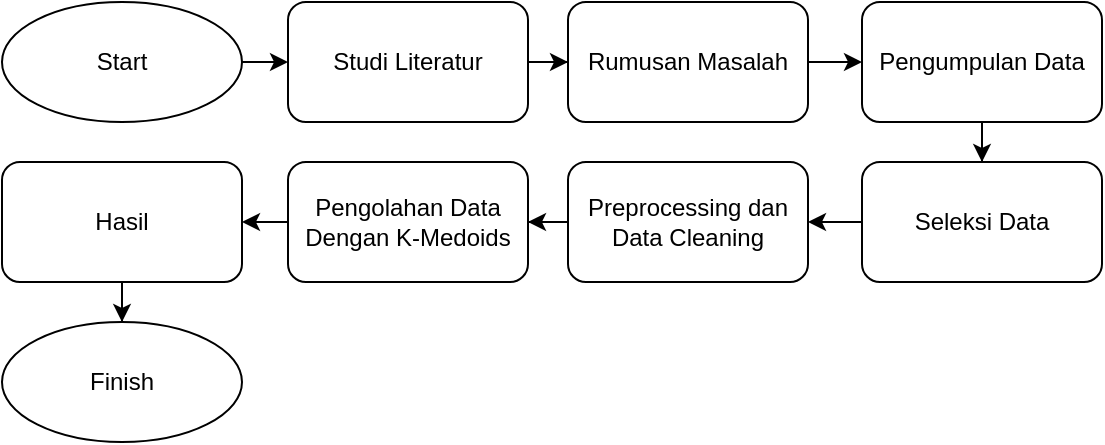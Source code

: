 <mxfile version="22.1.9" type="github">
  <diagram name="Halaman-1" id="tfu84iD6Q-KbrGvrIhdy">
    <mxGraphModel dx="1134" dy="703" grid="1" gridSize="10" guides="1" tooltips="1" connect="1" arrows="1" fold="1" page="1" pageScale="1" pageWidth="827" pageHeight="1169" math="0" shadow="0">
      <root>
        <mxCell id="0" />
        <mxCell id="1" parent="0" />
        <mxCell id="r1Lg7hQq3FBmet4zmhlR-9" value="" style="edgeStyle=orthogonalEdgeStyle;rounded=0;orthogonalLoop=1;jettySize=auto;html=1;" parent="1" source="r1Lg7hQq3FBmet4zmhlR-1" target="r1Lg7hQq3FBmet4zmhlR-2" edge="1">
          <mxGeometry relative="1" as="geometry" />
        </mxCell>
        <mxCell id="r1Lg7hQq3FBmet4zmhlR-1" value="Start" style="ellipse;whiteSpace=wrap;html=1;" parent="1" vertex="1">
          <mxGeometry x="170" y="110" width="120" height="60" as="geometry" />
        </mxCell>
        <mxCell id="r1Lg7hQq3FBmet4zmhlR-10" value="" style="edgeStyle=orthogonalEdgeStyle;rounded=0;orthogonalLoop=1;jettySize=auto;html=1;" parent="1" source="r1Lg7hQq3FBmet4zmhlR-2" target="r1Lg7hQq3FBmet4zmhlR-3" edge="1">
          <mxGeometry relative="1" as="geometry" />
        </mxCell>
        <mxCell id="r1Lg7hQq3FBmet4zmhlR-2" value="Studi Literatur" style="rounded=1;whiteSpace=wrap;html=1;fontFamily=Helvetica;" parent="1" vertex="1">
          <mxGeometry x="313" y="110" width="120" height="60" as="geometry" />
        </mxCell>
        <mxCell id="r1Lg7hQq3FBmet4zmhlR-11" value="" style="edgeStyle=orthogonalEdgeStyle;rounded=0;orthogonalLoop=1;jettySize=auto;html=1;" parent="1" source="r1Lg7hQq3FBmet4zmhlR-3" target="r1Lg7hQq3FBmet4zmhlR-4" edge="1">
          <mxGeometry relative="1" as="geometry" />
        </mxCell>
        <mxCell id="r1Lg7hQq3FBmet4zmhlR-3" value="Rumusan Masalah" style="rounded=1;whiteSpace=wrap;html=1;fontFamily=Helvetica;" parent="1" vertex="1">
          <mxGeometry x="453" y="110" width="120" height="60" as="geometry" />
        </mxCell>
        <mxCell id="r1Lg7hQq3FBmet4zmhlR-12" value="" style="edgeStyle=orthogonalEdgeStyle;rounded=0;orthogonalLoop=1;jettySize=auto;html=1;" parent="1" source="r1Lg7hQq3FBmet4zmhlR-4" target="r1Lg7hQq3FBmet4zmhlR-5" edge="1">
          <mxGeometry relative="1" as="geometry" />
        </mxCell>
        <mxCell id="r1Lg7hQq3FBmet4zmhlR-4" value="Pengumpulan Data" style="rounded=1;whiteSpace=wrap;html=1;fontFamily=Helvetica;" parent="1" vertex="1">
          <mxGeometry x="600" y="110" width="120" height="60" as="geometry" />
        </mxCell>
        <mxCell id="r1Lg7hQq3FBmet4zmhlR-13" value="" style="edgeStyle=orthogonalEdgeStyle;rounded=0;orthogonalLoop=1;jettySize=auto;html=1;" parent="1" source="r1Lg7hQq3FBmet4zmhlR-5" target="r1Lg7hQq3FBmet4zmhlR-6" edge="1">
          <mxGeometry relative="1" as="geometry" />
        </mxCell>
        <mxCell id="r1Lg7hQq3FBmet4zmhlR-5" value="Seleksi Data" style="rounded=1;whiteSpace=wrap;html=1;fontFamily=Helvetica;" parent="1" vertex="1">
          <mxGeometry x="600" y="190" width="120" height="60" as="geometry" />
        </mxCell>
        <mxCell id="Lng2LHS_bMLDF6Fl78YX-2" value="" style="edgeStyle=orthogonalEdgeStyle;rounded=0;orthogonalLoop=1;jettySize=auto;html=1;" edge="1" parent="1" source="r1Lg7hQq3FBmet4zmhlR-6" target="Lng2LHS_bMLDF6Fl78YX-1">
          <mxGeometry relative="1" as="geometry" />
        </mxCell>
        <mxCell id="r1Lg7hQq3FBmet4zmhlR-6" value="Preprocessing dan Data Cleaning" style="rounded=1;whiteSpace=wrap;html=1;fontFamily=Helvetica;" parent="1" vertex="1">
          <mxGeometry x="453" y="190" width="120" height="60" as="geometry" />
        </mxCell>
        <mxCell id="r1Lg7hQq3FBmet4zmhlR-15" value="" style="edgeStyle=orthogonalEdgeStyle;rounded=0;orthogonalLoop=1;jettySize=auto;html=1;" parent="1" source="r1Lg7hQq3FBmet4zmhlR-7" target="r1Lg7hQq3FBmet4zmhlR-8" edge="1">
          <mxGeometry relative="1" as="geometry" />
        </mxCell>
        <mxCell id="r1Lg7hQq3FBmet4zmhlR-7" value="Hasil" style="rounded=1;whiteSpace=wrap;html=1;fontFamily=Helvetica;" parent="1" vertex="1">
          <mxGeometry x="170" y="190" width="120" height="60" as="geometry" />
        </mxCell>
        <mxCell id="r1Lg7hQq3FBmet4zmhlR-8" value="Finish" style="ellipse;whiteSpace=wrap;html=1;fontFamily=Helvetica;" parent="1" vertex="1">
          <mxGeometry x="170" y="270" width="120" height="60" as="geometry" />
        </mxCell>
        <mxCell id="Lng2LHS_bMLDF6Fl78YX-3" value="" style="edgeStyle=orthogonalEdgeStyle;rounded=0;orthogonalLoop=1;jettySize=auto;html=1;" edge="1" parent="1" source="Lng2LHS_bMLDF6Fl78YX-1" target="r1Lg7hQq3FBmet4zmhlR-7">
          <mxGeometry relative="1" as="geometry" />
        </mxCell>
        <mxCell id="Lng2LHS_bMLDF6Fl78YX-1" value="Pengolahan Data Dengan K-Medoids" style="rounded=1;whiteSpace=wrap;html=1;fontFamily=Helvetica;" vertex="1" parent="1">
          <mxGeometry x="313" y="190" width="120" height="60" as="geometry" />
        </mxCell>
      </root>
    </mxGraphModel>
  </diagram>
</mxfile>
